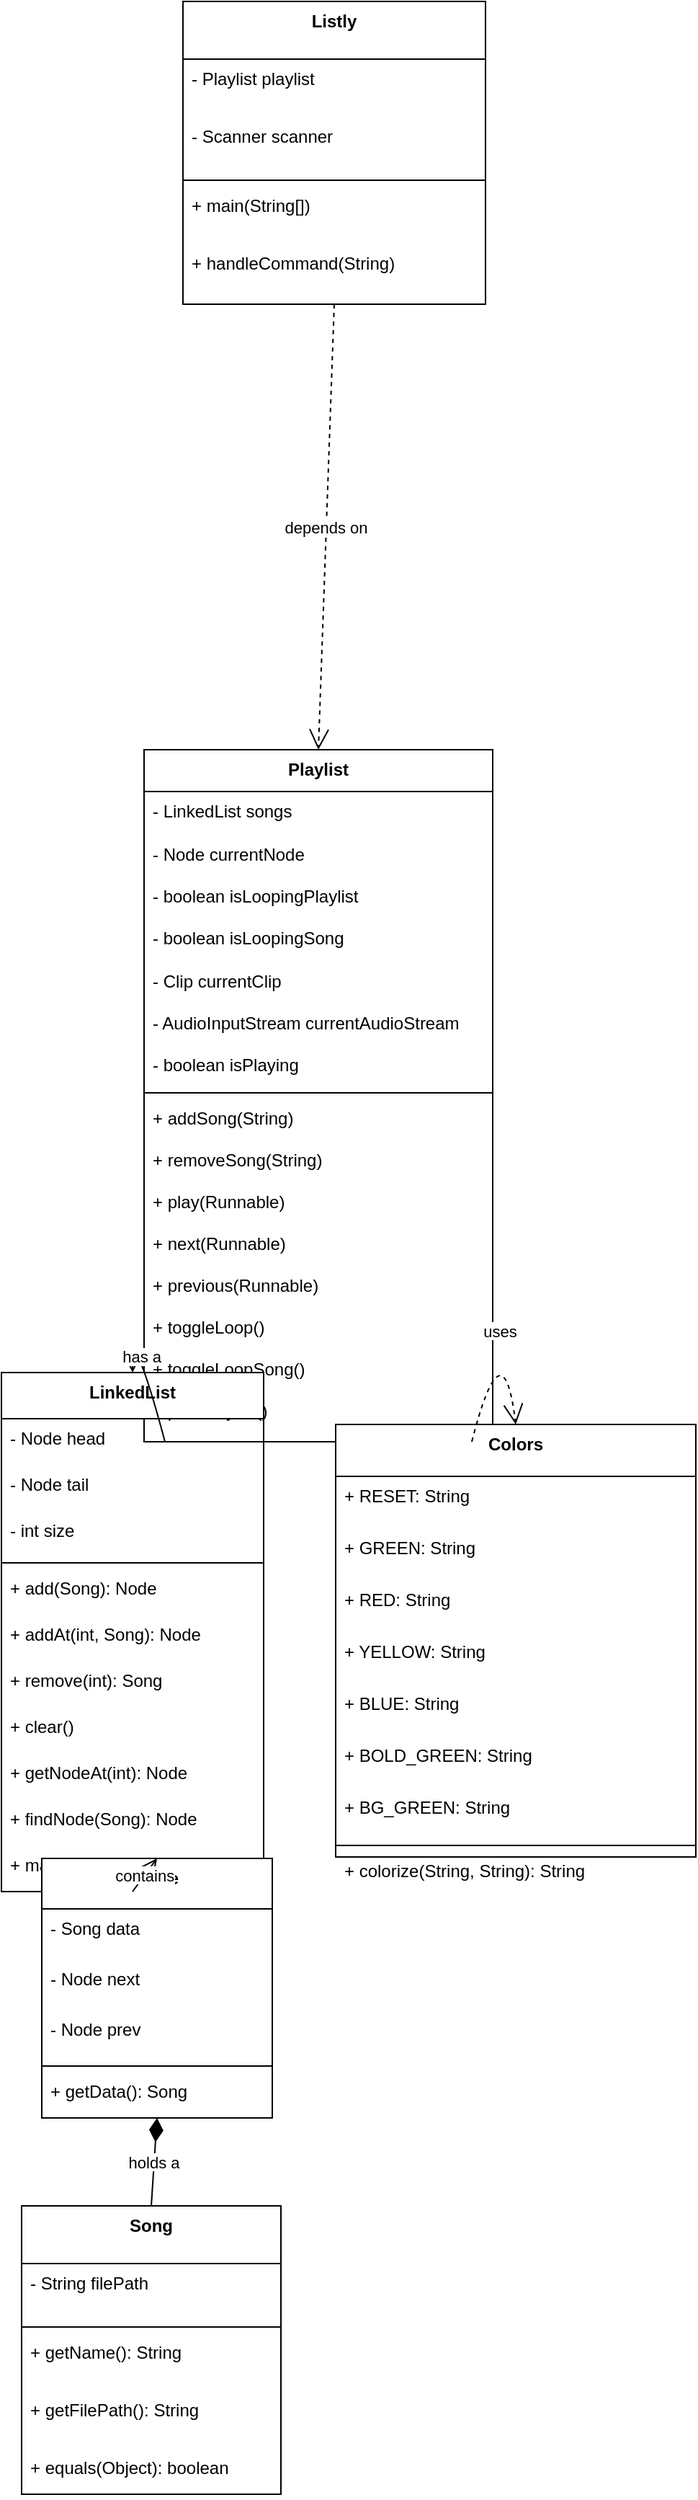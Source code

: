 <mxfile version="26.2.14">
  <diagram name="Page-1" id="Bg2ILVUZCvkJHj1Jf9vQ">
    <mxGraphModel dx="786" dy="1600" grid="1" gridSize="10" guides="1" tooltips="1" connect="1" arrows="1" fold="1" page="1" pageScale="1" pageWidth="850" pageHeight="1100" math="0" shadow="0">
      <root>
        <object label="" id="0">
          <mxCell />
        </object>
        <mxCell id="1" parent="0" />
        <mxCell id="2" value="Playlist" style="swimlane;fontStyle=1;align=center;verticalAlign=top;childLayout=stackLayout;horizontal=1;startSize=29;horizontalStack=0;resizeParent=1;resizeParentMax=0;resizeLast=0;collapsible=0;marginBottom=0;" parent="1" vertex="1">
          <mxGeometry x="107" y="249" width="242" height="480" as="geometry" />
        </mxCell>
        <mxCell id="3" value="- LinkedList songs" style="text;strokeColor=none;fillColor=none;align=left;verticalAlign=top;spacingLeft=4;spacingRight=4;overflow=hidden;rotatable=0;points=[[0,0.5],[1,0.5]];portConstraint=eastwest;" parent="2" vertex="1">
          <mxGeometry y="29" width="242" height="29" as="geometry" />
        </mxCell>
        <mxCell id="4" value="- Node currentNode" style="text;strokeColor=none;fillColor=none;align=left;verticalAlign=top;spacingLeft=4;spacingRight=4;overflow=hidden;rotatable=0;points=[[0,0.5],[1,0.5]];portConstraint=eastwest;" parent="2" vertex="1">
          <mxGeometry y="59" width="242" height="29" as="geometry" />
        </mxCell>
        <mxCell id="5" value="- boolean isLoopingPlaylist" style="text;strokeColor=none;fillColor=none;align=left;verticalAlign=top;spacingLeft=4;spacingRight=4;overflow=hidden;rotatable=0;points=[[0,0.5],[1,0.5]];portConstraint=eastwest;" parent="2" vertex="1">
          <mxGeometry y="88" width="242" height="29" as="geometry" />
        </mxCell>
        <mxCell id="6" value="- boolean isLoopingSong" style="text;strokeColor=none;fillColor=none;align=left;verticalAlign=top;spacingLeft=4;spacingRight=4;overflow=hidden;rotatable=0;points=[[0,0.5],[1,0.5]];portConstraint=eastwest;" parent="2" vertex="1">
          <mxGeometry y="117" width="242" height="29" as="geometry" />
        </mxCell>
        <mxCell id="7" value="- Clip currentClip" style="text;strokeColor=none;fillColor=none;align=left;verticalAlign=top;spacingLeft=4;spacingRight=4;overflow=hidden;rotatable=0;points=[[0,0.5],[1,0.5]];portConstraint=eastwest;" parent="2" vertex="1">
          <mxGeometry y="147" width="242" height="29" as="geometry" />
        </mxCell>
        <mxCell id="8" value="- AudioInputStream currentAudioStream" style="text;strokeColor=none;fillColor=none;align=left;verticalAlign=top;spacingLeft=4;spacingRight=4;overflow=hidden;rotatable=0;points=[[0,0.5],[1,0.5]];portConstraint=eastwest;" parent="2" vertex="1">
          <mxGeometry y="176" width="242" height="29" as="geometry" />
        </mxCell>
        <mxCell id="9" value="- boolean isPlaying" style="text;strokeColor=none;fillColor=none;align=left;verticalAlign=top;spacingLeft=4;spacingRight=4;overflow=hidden;rotatable=0;points=[[0,0.5],[1,0.5]];portConstraint=eastwest;" parent="2" vertex="1">
          <mxGeometry y="205" width="242" height="29" as="geometry" />
        </mxCell>
        <mxCell id="10" style="line;strokeWidth=1;fillColor=none;align=left;verticalAlign=middle;spacingTop=-1;spacingLeft=3;spacingRight=3;rotatable=0;labelPosition=right;points=[];portConstraint=eastwest;strokeColor=inherit;" parent="2" vertex="1">
          <mxGeometry y="234" width="242" height="8" as="geometry" />
        </mxCell>
        <mxCell id="11" value="+ addSong(String)" style="text;strokeColor=none;fillColor=none;align=left;verticalAlign=top;spacingLeft=4;spacingRight=4;overflow=hidden;rotatable=0;points=[[0,0.5],[1,0.5]];portConstraint=eastwest;" parent="2" vertex="1">
          <mxGeometry y="242" width="242" height="29" as="geometry" />
        </mxCell>
        <mxCell id="12" value="+ removeSong(String)" style="text;strokeColor=none;fillColor=none;align=left;verticalAlign=top;spacingLeft=4;spacingRight=4;overflow=hidden;rotatable=0;points=[[0,0.5],[1,0.5]];portConstraint=eastwest;" parent="2" vertex="1">
          <mxGeometry y="271" width="242" height="29" as="geometry" />
        </mxCell>
        <mxCell id="13" value="+ play(Runnable)" style="text;strokeColor=none;fillColor=none;align=left;verticalAlign=top;spacingLeft=4;spacingRight=4;overflow=hidden;rotatable=0;points=[[0,0.5],[1,0.5]];portConstraint=eastwest;" parent="2" vertex="1">
          <mxGeometry y="300" width="242" height="29" as="geometry" />
        </mxCell>
        <mxCell id="14" value="+ next(Runnable)" style="text;strokeColor=none;fillColor=none;align=left;verticalAlign=top;spacingLeft=4;spacingRight=4;overflow=hidden;rotatable=0;points=[[0,0.5],[1,0.5]];portConstraint=eastwest;" parent="2" vertex="1">
          <mxGeometry y="329" width="242" height="29" as="geometry" />
        </mxCell>
        <mxCell id="15" value="+ previous(Runnable)" style="text;strokeColor=none;fillColor=none;align=left;verticalAlign=top;spacingLeft=4;spacingRight=4;overflow=hidden;rotatable=0;points=[[0,0.5],[1,0.5]];portConstraint=eastwest;" parent="2" vertex="1">
          <mxGeometry y="358" width="242" height="29" as="geometry" />
        </mxCell>
        <mxCell id="16" value="+ toggleLoop()" style="text;strokeColor=none;fillColor=none;align=left;verticalAlign=top;spacingLeft=4;spacingRight=4;overflow=hidden;rotatable=0;points=[[0,0.5],[1,0.5]];portConstraint=eastwest;" parent="2" vertex="1">
          <mxGeometry y="387" width="242" height="29" as="geometry" />
        </mxCell>
        <mxCell id="17" value="+ toggleLoopSong()" style="text;strokeColor=none;fillColor=none;align=left;verticalAlign=top;spacingLeft=4;spacingRight=4;overflow=hidden;rotatable=0;points=[[0,0.5],[1,0.5]];portConstraint=eastwest;" parent="2" vertex="1">
          <mxGeometry y="416" width="242" height="29" as="geometry" />
        </mxCell>
        <mxCell id="18" value="+ printPlaylist()" style="text;strokeColor=none;fillColor=none;align=left;verticalAlign=top;spacingLeft=4;spacingRight=4;overflow=hidden;rotatable=0;points=[[0,0.5],[1,0.5]];portConstraint=eastwest;" parent="2" vertex="1">
          <mxGeometry y="445" width="242" height="29" as="geometry" />
        </mxCell>
        <mxCell id="19" value="LinkedList" style="swimlane;fontStyle=1;align=center;verticalAlign=top;childLayout=stackLayout;horizontal=1;startSize=32;horizontalStack=0;resizeParent=1;resizeParentMax=0;resizeLast=0;collapsible=0;marginBottom=0;" parent="1" vertex="1">
          <mxGeometry x="8" y="681" width="182" height="360" as="geometry" />
        </mxCell>
        <mxCell id="20" value="- Node head" style="text;strokeColor=none;fillColor=none;align=left;verticalAlign=top;spacingLeft=4;spacingRight=4;overflow=hidden;rotatable=0;points=[[0,0.5],[1,0.5]];portConstraint=eastwest;" parent="19" vertex="1">
          <mxGeometry y="32" width="182" height="32" as="geometry" />
        </mxCell>
        <mxCell id="21" value="- Node tail" style="text;strokeColor=none;fillColor=none;align=left;verticalAlign=top;spacingLeft=4;spacingRight=4;overflow=hidden;rotatable=0;points=[[0,0.5],[1,0.5]];portConstraint=eastwest;" parent="19" vertex="1">
          <mxGeometry y="64" width="182" height="32" as="geometry" />
        </mxCell>
        <mxCell id="22" value="- int size" style="text;strokeColor=none;fillColor=none;align=left;verticalAlign=top;spacingLeft=4;spacingRight=4;overflow=hidden;rotatable=0;points=[[0,0.5],[1,0.5]];portConstraint=eastwest;" parent="19" vertex="1">
          <mxGeometry y="96" width="182" height="32" as="geometry" />
        </mxCell>
        <mxCell id="23" style="line;strokeWidth=1;fillColor=none;align=left;verticalAlign=middle;spacingTop=-1;spacingLeft=3;spacingRight=3;rotatable=0;labelPosition=right;points=[];portConstraint=eastwest;strokeColor=inherit;" parent="19" vertex="1">
          <mxGeometry y="128" width="182" height="8" as="geometry" />
        </mxCell>
        <mxCell id="24" value="+ add(Song): Node" style="text;strokeColor=none;fillColor=none;align=left;verticalAlign=top;spacingLeft=4;spacingRight=4;overflow=hidden;rotatable=0;points=[[0,0.5],[1,0.5]];portConstraint=eastwest;" parent="19" vertex="1">
          <mxGeometry y="136" width="182" height="32" as="geometry" />
        </mxCell>
        <mxCell id="25" value="+ addAt(int, Song): Node" style="text;strokeColor=none;fillColor=none;align=left;verticalAlign=top;spacingLeft=4;spacingRight=4;overflow=hidden;rotatable=0;points=[[0,0.5],[1,0.5]];portConstraint=eastwest;" parent="19" vertex="1">
          <mxGeometry y="168" width="182" height="32" as="geometry" />
        </mxCell>
        <mxCell id="26" value="+ remove(int): Song" style="text;strokeColor=none;fillColor=none;align=left;verticalAlign=top;spacingLeft=4;spacingRight=4;overflow=hidden;rotatable=0;points=[[0,0.5],[1,0.5]];portConstraint=eastwest;" parent="19" vertex="1">
          <mxGeometry y="200" width="182" height="32" as="geometry" />
        </mxCell>
        <mxCell id="27" value="+ clear()" style="text;strokeColor=none;fillColor=none;align=left;verticalAlign=top;spacingLeft=4;spacingRight=4;overflow=hidden;rotatable=0;points=[[0,0.5],[1,0.5]];portConstraint=eastwest;" parent="19" vertex="1">
          <mxGeometry y="232" width="182" height="32" as="geometry" />
        </mxCell>
        <mxCell id="28" value="+ getNodeAt(int): Node" style="text;strokeColor=none;fillColor=none;align=left;verticalAlign=top;spacingLeft=4;spacingRight=4;overflow=hidden;rotatable=0;points=[[0,0.5],[1,0.5]];portConstraint=eastwest;" parent="19" vertex="1">
          <mxGeometry y="264" width="182" height="32" as="geometry" />
        </mxCell>
        <mxCell id="29" value="+ findNode(Song): Node" style="text;strokeColor=none;fillColor=none;align=left;verticalAlign=top;spacingLeft=4;spacingRight=4;overflow=hidden;rotatable=0;points=[[0,0.5],[1,0.5]];portConstraint=eastwest;" parent="19" vertex="1">
          <mxGeometry y="296" width="182" height="32" as="geometry" />
        </mxCell>
        <mxCell id="30" value="+ makeCircular()" style="text;strokeColor=none;fillColor=none;align=left;verticalAlign=top;spacingLeft=4;spacingRight=4;overflow=hidden;rotatable=0;points=[[0,0.5],[1,0.5]];portConstraint=eastwest;" parent="19" vertex="1">
          <mxGeometry y="328" width="182" height="32" as="geometry" />
        </mxCell>
        <mxCell id="31" value="Node" style="swimlane;fontStyle=1;align=center;verticalAlign=top;childLayout=stackLayout;horizontal=1;startSize=35;horizontalStack=0;resizeParent=1;resizeParentMax=0;resizeLast=0;collapsible=0;marginBottom=0;" parent="1" vertex="1">
          <mxGeometry x="36" y="1018" width="160" height="180" as="geometry" />
        </mxCell>
        <mxCell id="32" value="- Song data" style="text;strokeColor=none;fillColor=none;align=left;verticalAlign=top;spacingLeft=4;spacingRight=4;overflow=hidden;rotatable=0;points=[[0,0.5],[1,0.5]];portConstraint=eastwest;" parent="31" vertex="1">
          <mxGeometry y="35" width="160" height="35" as="geometry" />
        </mxCell>
        <mxCell id="33" value="- Node next" style="text;strokeColor=none;fillColor=none;align=left;verticalAlign=top;spacingLeft=4;spacingRight=4;overflow=hidden;rotatable=0;points=[[0,0.5],[1,0.5]];portConstraint=eastwest;" parent="31" vertex="1">
          <mxGeometry y="70" width="160" height="35" as="geometry" />
        </mxCell>
        <mxCell id="34" value="- Node prev" style="text;strokeColor=none;fillColor=none;align=left;verticalAlign=top;spacingLeft=4;spacingRight=4;overflow=hidden;rotatable=0;points=[[0,0.5],[1,0.5]];portConstraint=eastwest;" parent="31" vertex="1">
          <mxGeometry y="105" width="160" height="35" as="geometry" />
        </mxCell>
        <mxCell id="35" style="line;strokeWidth=1;fillColor=none;align=left;verticalAlign=middle;spacingTop=-1;spacingLeft=3;spacingRight=3;rotatable=0;labelPosition=right;points=[];portConstraint=eastwest;strokeColor=inherit;" parent="31" vertex="1">
          <mxGeometry y="140" width="160" height="8" as="geometry" />
        </mxCell>
        <mxCell id="36" value="+ getData(): Song" style="text;strokeColor=none;fillColor=none;align=left;verticalAlign=top;spacingLeft=4;spacingRight=4;overflow=hidden;rotatable=0;points=[[0,0.5],[1,0.5]];portConstraint=eastwest;" parent="31" vertex="1">
          <mxGeometry y="148" width="160" height="32" as="geometry" />
        </mxCell>
        <mxCell id="37" value="Song" style="swimlane;fontStyle=1;align=center;verticalAlign=top;childLayout=stackLayout;horizontal=1;startSize=40;horizontalStack=0;resizeParent=1;resizeParentMax=0;resizeLast=0;collapsible=0;marginBottom=0;" parent="1" vertex="1">
          <mxGeometry x="22" y="1259" width="180" height="200" as="geometry" />
        </mxCell>
        <mxCell id="38" value="- String filePath" style="text;strokeColor=none;fillColor=none;align=left;verticalAlign=top;spacingLeft=4;spacingRight=4;overflow=hidden;rotatable=0;points=[[0,0.5],[1,0.5]];portConstraint=eastwest;" parent="37" vertex="1">
          <mxGeometry y="40" width="180" height="40" as="geometry" />
        </mxCell>
        <mxCell id="39" style="line;strokeWidth=1;fillColor=none;align=left;verticalAlign=middle;spacingTop=-1;spacingLeft=3;spacingRight=3;rotatable=0;labelPosition=right;points=[];portConstraint=eastwest;strokeColor=inherit;" parent="37" vertex="1">
          <mxGeometry y="80" width="180" height="8" as="geometry" />
        </mxCell>
        <mxCell id="40" value="+ getName(): String" style="text;strokeColor=none;fillColor=none;align=left;verticalAlign=top;spacingLeft=4;spacingRight=4;overflow=hidden;rotatable=0;points=[[0,0.5],[1,0.5]];portConstraint=eastwest;" parent="37" vertex="1">
          <mxGeometry y="88" width="180" height="40" as="geometry" />
        </mxCell>
        <mxCell id="41" value="+ getFilePath(): String" style="text;strokeColor=none;fillColor=none;align=left;verticalAlign=top;spacingLeft=4;spacingRight=4;overflow=hidden;rotatable=0;points=[[0,0.5],[1,0.5]];portConstraint=eastwest;" parent="37" vertex="1">
          <mxGeometry y="128" width="180" height="40" as="geometry" />
        </mxCell>
        <mxCell id="42" value="+ equals(Object): boolean" style="text;strokeColor=none;fillColor=none;align=left;verticalAlign=top;spacingLeft=4;spacingRight=4;overflow=hidden;rotatable=0;points=[[0,0.5],[1,0.5]];portConstraint=eastwest;" parent="37" vertex="1">
          <mxGeometry y="168" width="180" height="32" as="geometry" />
        </mxCell>
        <mxCell id="49" value="Colors" style="swimlane;fontStyle=1;align=center;verticalAlign=top;childLayout=stackLayout;horizontal=1;startSize=36;horizontalStack=0;resizeParent=1;resizeParentMax=0;resizeLast=0;collapsible=0;marginBottom=0;" parent="1" vertex="1">
          <mxGeometry x="240" y="717" width="250" height="300" as="geometry" />
        </mxCell>
        <mxCell id="50" value="+ RESET: String" style="text;strokeColor=none;fillColor=none;align=left;verticalAlign=top;spacingLeft=4;spacingRight=4;overflow=hidden;rotatable=0;points=[[0,0.5],[1,0.5]];portConstraint=eastwest;" parent="49" vertex="1">
          <mxGeometry y="36" width="250" height="36" as="geometry" />
        </mxCell>
        <mxCell id="51" value="+ GREEN: String" style="text;strokeColor=none;fillColor=none;align=left;verticalAlign=top;spacingLeft=4;spacingRight=4;overflow=hidden;rotatable=0;points=[[0,0.5],[1,0.5]];portConstraint=eastwest;" parent="49" vertex="1">
          <mxGeometry y="72" width="250" height="36" as="geometry" />
        </mxCell>
        <mxCell id="52" value="+ RED: String" style="text;strokeColor=none;fillColor=none;align=left;verticalAlign=top;spacingLeft=4;spacingRight=4;overflow=hidden;rotatable=0;points=[[0,0.5],[1,0.5]];portConstraint=eastwest;" parent="49" vertex="1">
          <mxGeometry y="108" width="250" height="36" as="geometry" />
        </mxCell>
        <mxCell id="53" value="+ YELLOW: String" style="text;strokeColor=none;fillColor=none;align=left;verticalAlign=top;spacingLeft=4;spacingRight=4;overflow=hidden;rotatable=0;points=[[0,0.5],[1,0.5]];portConstraint=eastwest;" parent="49" vertex="1">
          <mxGeometry y="144" width="250" height="36" as="geometry" />
        </mxCell>
        <mxCell id="54" value="+ BLUE: String" style="text;strokeColor=none;fillColor=none;align=left;verticalAlign=top;spacingLeft=4;spacingRight=4;overflow=hidden;rotatable=0;points=[[0,0.5],[1,0.5]];portConstraint=eastwest;" parent="49" vertex="1">
          <mxGeometry y="180" width="250" height="36" as="geometry" />
        </mxCell>
        <mxCell id="55" value="+ BOLD_GREEN: String" style="text;strokeColor=none;fillColor=none;align=left;verticalAlign=top;spacingLeft=4;spacingRight=4;overflow=hidden;rotatable=0;points=[[0,0.5],[1,0.5]];portConstraint=eastwest;" parent="49" vertex="1">
          <mxGeometry y="216" width="250" height="36" as="geometry" />
        </mxCell>
        <mxCell id="56" value="+ BG_GREEN: String" style="text;strokeColor=none;fillColor=none;align=left;verticalAlign=top;spacingLeft=4;spacingRight=4;overflow=hidden;rotatable=0;points=[[0,0.5],[1,0.5]];portConstraint=eastwest;" parent="49" vertex="1">
          <mxGeometry y="252" width="250" height="36" as="geometry" />
        </mxCell>
        <mxCell id="57" style="line;strokeWidth=1;fillColor=none;align=left;verticalAlign=middle;spacingTop=-1;spacingLeft=3;spacingRight=3;rotatable=0;labelPosition=right;points=[];portConstraint=eastwest;strokeColor=inherit;" parent="49" vertex="1">
          <mxGeometry y="288" width="250" height="8" as="geometry" />
        </mxCell>
        <mxCell id="58" value="+ colorize(String, String): String" style="text;strokeColor=none;fillColor=none;align=left;verticalAlign=top;spacingLeft=4;spacingRight=4;overflow=hidden;rotatable=0;points=[[0,0.5],[1,0.5]];portConstraint=eastwest;" parent="49" vertex="1">
          <mxGeometry y="296" width="250" height="36" as="geometry" />
        </mxCell>
        <object label="Listly" id="43">
          <mxCell style="swimlane;fontStyle=1;align=center;verticalAlign=top;childLayout=stackLayout;horizontal=1;startSize=40;horizontalStack=0;resizeParent=1;resizeParentMax=0;resizeLast=0;collapsible=0;marginBottom=0;" parent="1" vertex="1">
            <mxGeometry x="134" y="-270" width="210" height="210" as="geometry" />
          </mxCell>
        </object>
        <mxCell id="44" value="- Playlist playlist" style="text;strokeColor=none;fillColor=none;align=left;verticalAlign=top;spacingLeft=4;spacingRight=4;overflow=hidden;rotatable=0;points=[[0,0.5],[1,0.5]];portConstraint=eastwest;" parent="43" vertex="1">
          <mxGeometry y="40" width="210" height="40" as="geometry" />
        </mxCell>
        <mxCell id="45" value="- Scanner scanner" style="text;strokeColor=none;fillColor=none;align=left;verticalAlign=top;spacingLeft=4;spacingRight=4;overflow=hidden;rotatable=0;points=[[0,0.5],[1,0.5]];portConstraint=eastwest;" parent="43" vertex="1">
          <mxGeometry y="80" width="210" height="40" as="geometry" />
        </mxCell>
        <mxCell id="46" style="line;strokeWidth=1;fillColor=none;align=left;verticalAlign=middle;spacingTop=-1;spacingLeft=3;spacingRight=3;rotatable=0;labelPosition=right;points=[];portConstraint=eastwest;strokeColor=inherit;" parent="43" vertex="1">
          <mxGeometry y="120" width="210" height="8" as="geometry" />
        </mxCell>
        <mxCell id="47" value="+ main(String[])" style="text;strokeColor=none;fillColor=none;align=left;verticalAlign=top;spacingLeft=4;spacingRight=4;overflow=hidden;rotatable=0;points=[[0,0.5],[1,0.5]];portConstraint=eastwest;" parent="43" vertex="1">
          <mxGeometry y="128" width="210" height="40" as="geometry" />
        </mxCell>
        <object label="+ handleCommand(String)" parseExtendedCommand="" id="48">
          <mxCell style="text;strokeColor=none;fillColor=none;align=left;verticalAlign=top;spacingLeft=4;spacingRight=4;overflow=hidden;rotatable=0;points=[[0,0.5],[1,0.5]];portConstraint=eastwest;" parent="43" vertex="1">
            <mxGeometry y="168" width="210" height="42" as="geometry" />
          </mxCell>
        </object>
        <mxCell id="59" value="has a" style="curved=1;startArrow=none;endArrow=open;endSize=12;exitX=0.06;exitY=1;entryX=0.5;entryY=0;" parent="1" source="2" target="19" edge="1">
          <mxGeometry relative="1" as="geometry">
            <Array as="points">
              <mxPoint x="99" y="645" />
            </Array>
          </mxGeometry>
        </mxCell>
        <mxCell id="60" value="contains" style="curved=1;startArrow=none;endArrow=open;endSize=12;exitX=0.5;exitY=1;entryX=0.5;entryY=0;" parent="1" source="19" target="31" edge="1">
          <mxGeometry relative="1" as="geometry" />
        </mxCell>
        <mxCell id="61" value="holds a" style="curved=1;startArrow=diamondThin;startSize=14;startFill=1;endArrow=none;exitX=0.5;exitY=1;entryX=0.5;entryY=0;" parent="1" source="31" target="37" edge="1">
          <mxGeometry relative="1" as="geometry" />
        </mxCell>
        <mxCell id="62" value="depends on" style="curved=1;dashed=1;startArrow=none;endArrow=open;endSize=12;exitX=0.5;exitY=1;entryX=0.5;entryY=0;" parent="1" source="43" target="2" edge="1">
          <mxGeometry relative="1" as="geometry" />
        </mxCell>
        <mxCell id="63" value="uses" style="curved=1;dashed=1;startArrow=none;endArrow=open;endSize=12;exitX=0.94;exitY=1;entryX=0.5;entryY=0;" parent="1" source="2" target="49" edge="1">
          <mxGeometry relative="1" as="geometry">
            <Array as="points">
              <mxPoint x="356" y="645" />
            </Array>
          </mxGeometry>
        </mxCell>
      </root>
    </mxGraphModel>
  </diagram>
</mxfile>

